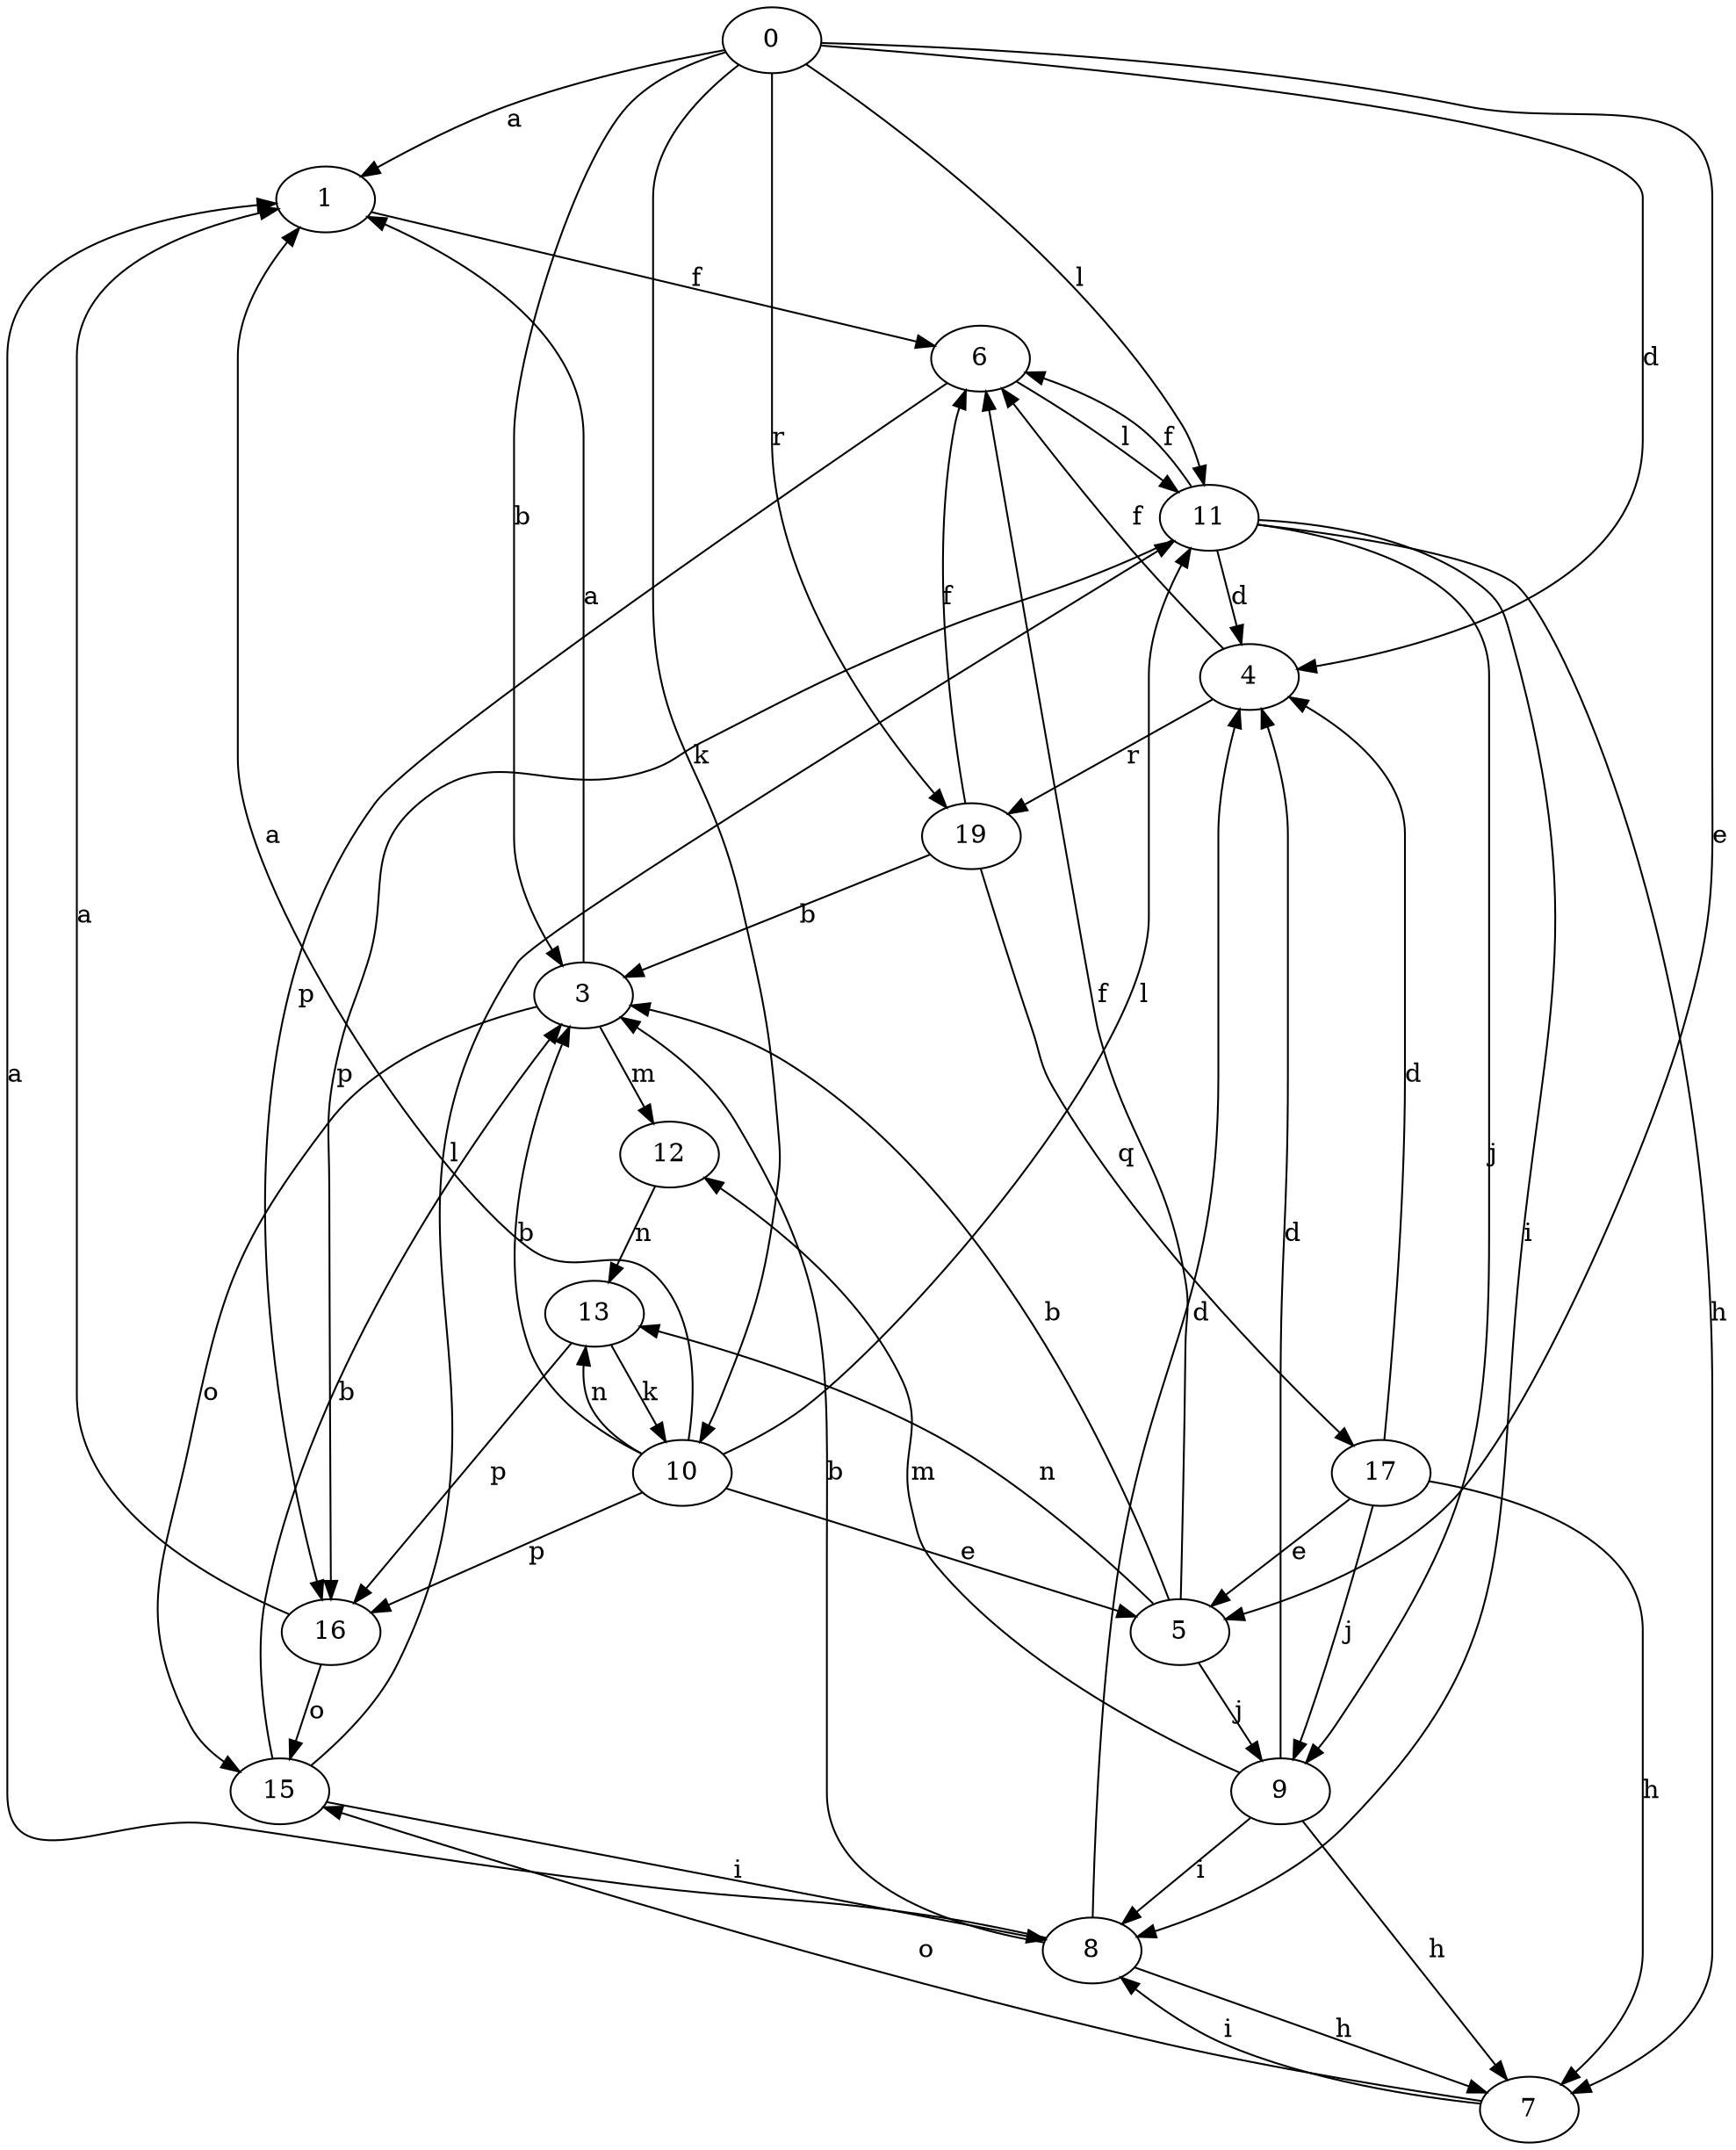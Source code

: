 strict digraph  {
1;
3;
4;
5;
6;
7;
8;
9;
10;
11;
12;
0;
13;
15;
16;
17;
19;
1 -> 6  [label=f];
3 -> 1  [label=a];
3 -> 12  [label=m];
3 -> 15  [label=o];
4 -> 6  [label=f];
4 -> 19  [label=r];
5 -> 3  [label=b];
5 -> 6  [label=f];
5 -> 9  [label=j];
5 -> 13  [label=n];
6 -> 11  [label=l];
6 -> 16  [label=p];
7 -> 8  [label=i];
7 -> 15  [label=o];
8 -> 1  [label=a];
8 -> 3  [label=b];
8 -> 4  [label=d];
8 -> 7  [label=h];
9 -> 4  [label=d];
9 -> 7  [label=h];
9 -> 8  [label=i];
9 -> 12  [label=m];
10 -> 1  [label=a];
10 -> 3  [label=b];
10 -> 5  [label=e];
10 -> 11  [label=l];
10 -> 13  [label=n];
10 -> 16  [label=p];
11 -> 4  [label=d];
11 -> 6  [label=f];
11 -> 7  [label=h];
11 -> 8  [label=i];
11 -> 9  [label=j];
11 -> 16  [label=p];
12 -> 13  [label=n];
0 -> 1  [label=a];
0 -> 3  [label=b];
0 -> 4  [label=d];
0 -> 5  [label=e];
0 -> 10  [label=k];
0 -> 11  [label=l];
0 -> 19  [label=r];
13 -> 10  [label=k];
13 -> 16  [label=p];
15 -> 3  [label=b];
15 -> 8  [label=i];
15 -> 11  [label=l];
16 -> 1  [label=a];
16 -> 15  [label=o];
17 -> 4  [label=d];
17 -> 5  [label=e];
17 -> 7  [label=h];
17 -> 9  [label=j];
19 -> 3  [label=b];
19 -> 6  [label=f];
19 -> 17  [label=q];
}
